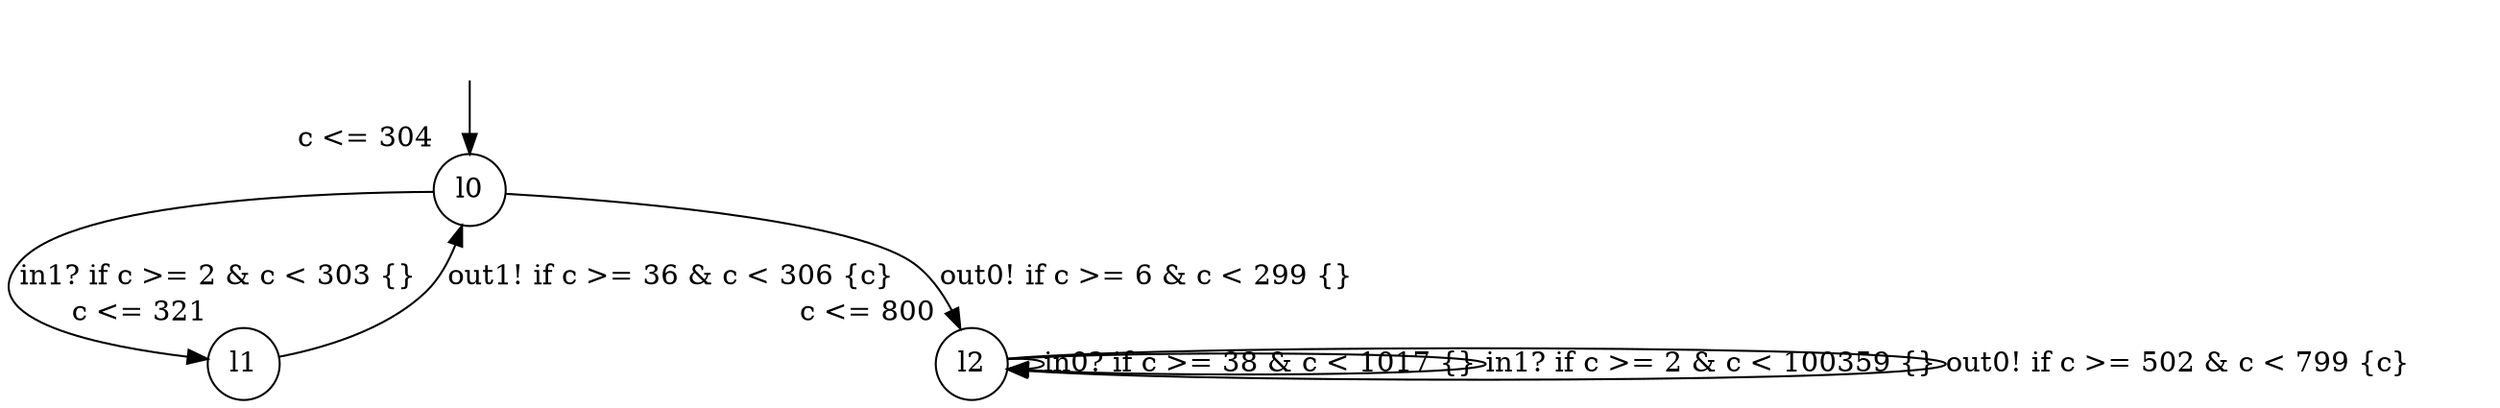 digraph g {
__start0 [label="" shape="none"];
l0 [shape="circle" margin=0 label="l0", xlabel="c <= 304"];
l1 [shape="circle" margin=0 label="l1", xlabel="c <= 321"];
l2 [shape="circle" margin=0 label="l2", xlabel="c <= 800"];
l0 -> l2 [label="out0! if c >= 6 & c < 299 {} "];
l0 -> l1 [label="in1? if c >= 2 & c < 303 {} "];
l1 -> l0 [label="out1! if c >= 36 & c < 306 {c} "];
l2 -> l2 [label="in0? if c >= 38 & c < 1017 {} "];
l2 -> l2 [label="in1? if c >= 2 & c < 100359 {} "];
l2 -> l2 [label="out0! if c >= 502 & c < 799 {c} "];
__start0 -> l0;
}
